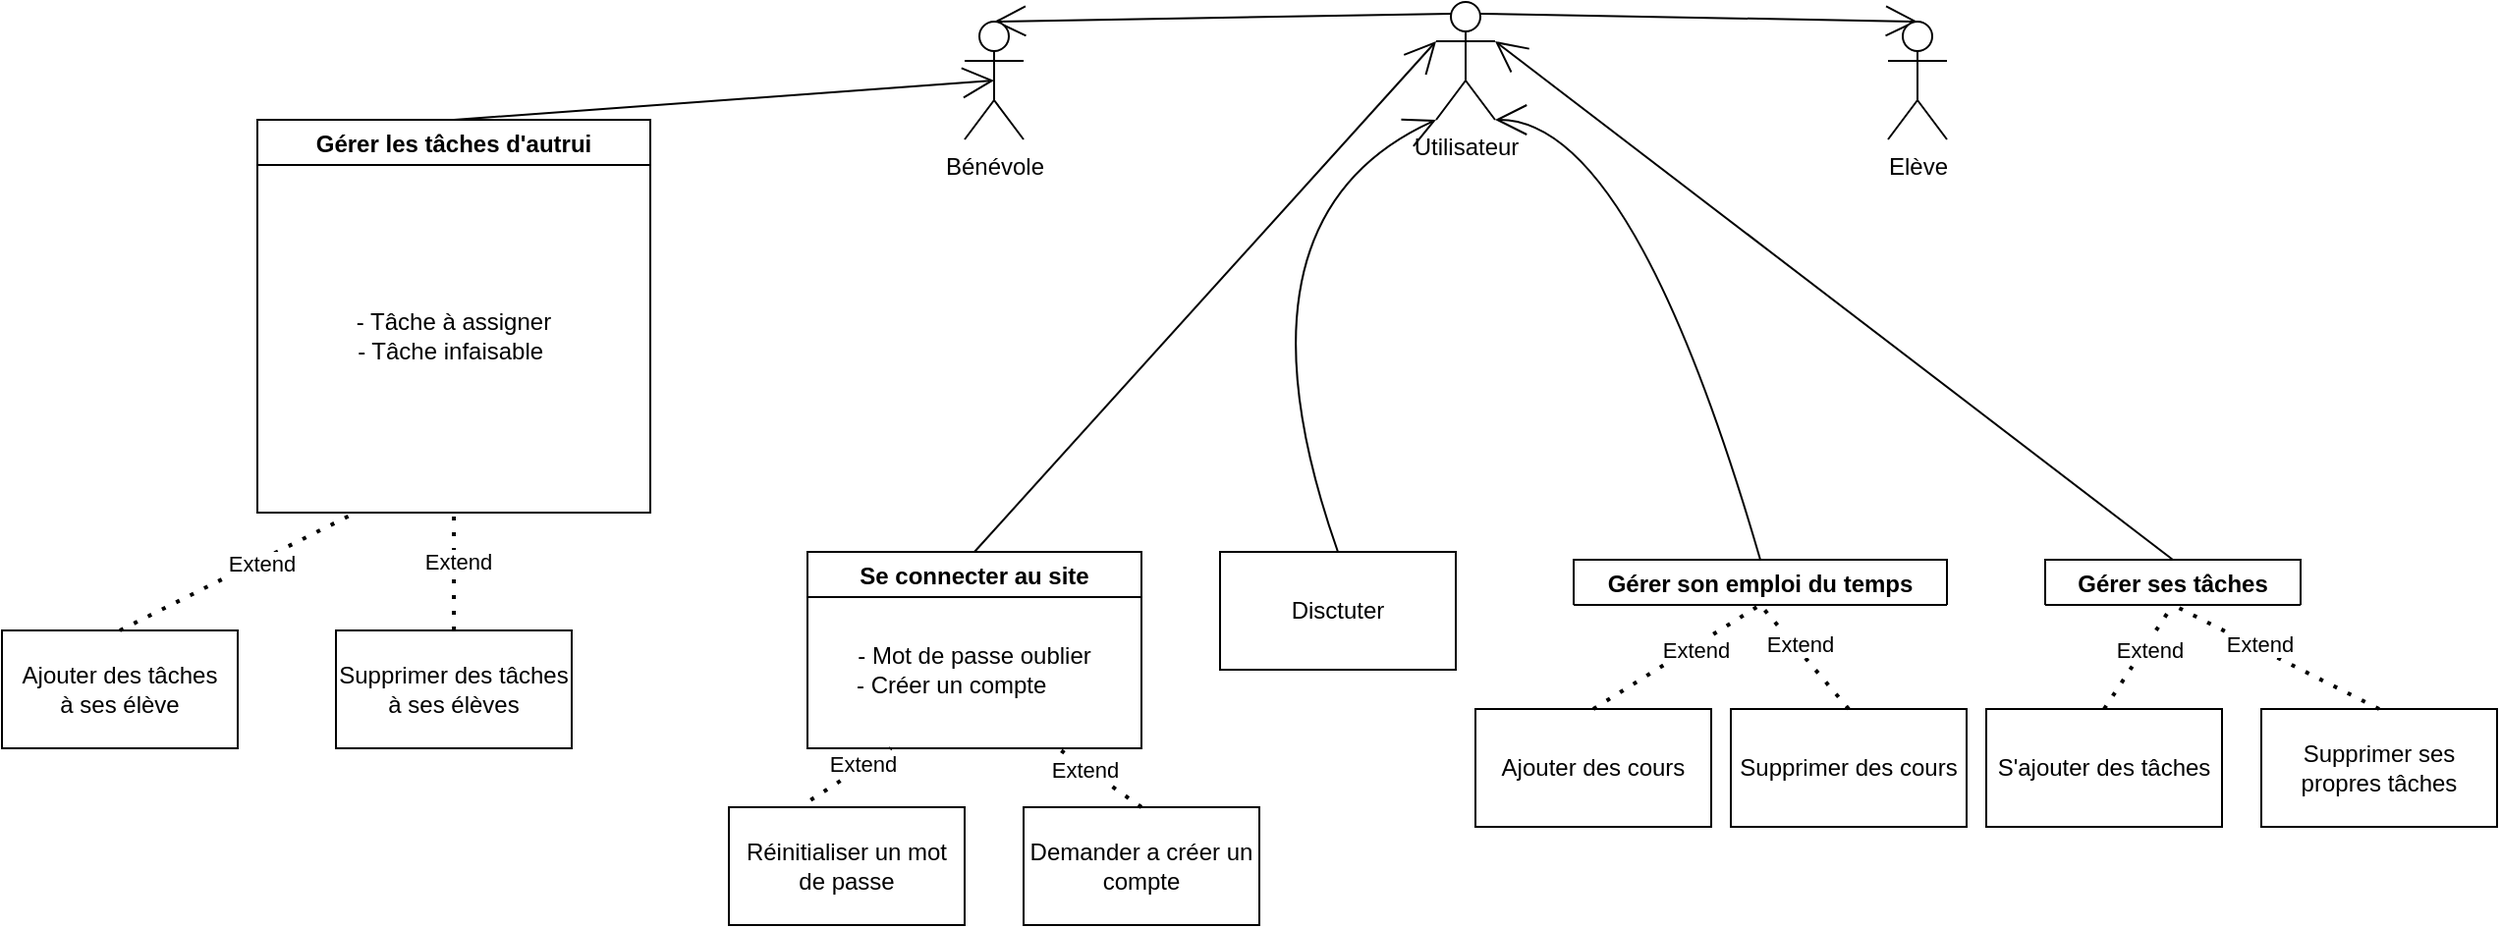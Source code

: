 <mxfile version="15.3.5" type="github">
  <diagram id="Z8IkhGXOmtMKK-Ey6uu2" name="Page-1">
    <mxGraphModel dx="2591" dy="752" grid="1" gridSize="10" guides="1" tooltips="1" connect="1" arrows="1" fold="1" page="1" pageScale="1" pageWidth="1169" pageHeight="827" math="0" shadow="0">
      <root>
        <mxCell id="0" />
        <mxCell id="1" parent="0" />
        <mxCell id="BRXC2my2U6kXCDdg7zXu-2" style="edgeStyle=none;curved=1;rounded=0;orthogonalLoop=1;jettySize=auto;html=1;exitX=0.25;exitY=0.1;exitDx=0;exitDy=0;exitPerimeter=0;entryX=0.5;entryY=0;entryDx=0;entryDy=0;entryPerimeter=0;endArrow=open;startSize=14;endSize=14;sourcePerimeterSpacing=8;targetPerimeterSpacing=8;" edge="1" parent="1" source="P2Td-0ABsb0LaM1drJ_Q-1" target="P2Td-0ABsb0LaM1drJ_Q-2">
          <mxGeometry relative="1" as="geometry" />
        </mxCell>
        <mxCell id="BRXC2my2U6kXCDdg7zXu-3" style="edgeStyle=none;curved=1;rounded=0;orthogonalLoop=1;jettySize=auto;html=1;exitX=0.75;exitY=0.1;exitDx=0;exitDy=0;exitPerimeter=0;entryX=0.5;entryY=0;entryDx=0;entryDy=0;entryPerimeter=0;endArrow=open;startSize=14;endSize=14;sourcePerimeterSpacing=8;targetPerimeterSpacing=8;" edge="1" parent="1" source="P2Td-0ABsb0LaM1drJ_Q-1" target="P2Td-0ABsb0LaM1drJ_Q-3">
          <mxGeometry relative="1" as="geometry" />
        </mxCell>
        <mxCell id="P2Td-0ABsb0LaM1drJ_Q-1" value="&lt;div&gt;Utilisateur&lt;/div&gt;" style="shape=umlActor;verticalLabelPosition=bottom;verticalAlign=top;html=1;outlineConnect=0;" parent="1" vertex="1">
          <mxGeometry x="650" y="30" width="30" height="60" as="geometry" />
        </mxCell>
        <mxCell id="P2Td-0ABsb0LaM1drJ_Q-2" value="Bénévole" style="shape=umlActor;verticalLabelPosition=bottom;verticalAlign=top;html=1;outlineConnect=0;" parent="1" vertex="1">
          <mxGeometry x="410" y="40" width="30" height="60" as="geometry" />
        </mxCell>
        <mxCell id="P2Td-0ABsb0LaM1drJ_Q-3" value="Elève" style="shape=umlActor;verticalLabelPosition=bottom;verticalAlign=top;html=1;outlineConnect=0;" parent="1" vertex="1">
          <mxGeometry x="880" y="40" width="30" height="60" as="geometry" />
        </mxCell>
        <mxCell id="BRXC2my2U6kXCDdg7zXu-5" style="edgeStyle=none;curved=1;rounded=0;orthogonalLoop=1;jettySize=auto;html=1;exitX=0.5;exitY=0;exitDx=0;exitDy=0;entryX=0;entryY=0.333;entryDx=0;entryDy=0;entryPerimeter=0;endArrow=open;startSize=14;endSize=14;sourcePerimeterSpacing=8;targetPerimeterSpacing=8;" edge="1" parent="1" source="P2Td-0ABsb0LaM1drJ_Q-7" target="P2Td-0ABsb0LaM1drJ_Q-1">
          <mxGeometry relative="1" as="geometry" />
        </mxCell>
        <mxCell id="P2Td-0ABsb0LaM1drJ_Q-7" value="Se connecter au site" style="swimlane;" parent="1" vertex="1">
          <mxGeometry x="330" y="310" width="170" height="100" as="geometry">
            <mxRectangle x="330" y="310" width="150" height="23" as="alternateBounds" />
          </mxGeometry>
        </mxCell>
        <mxCell id="P2Td-0ABsb0LaM1drJ_Q-8" value="&lt;div&gt;-&lt;span style=&quot;white-space: pre&quot;&gt;&lt;span style=&quot;white-space: pre&quot;&gt; &lt;/span&gt;Mot de passe oublier&lt;/span&gt;&lt;/div&gt;&lt;div&gt;&lt;span style=&quot;white-space: pre&quot;&gt;-&lt;span style=&quot;white-space: pre&quot;&gt; &lt;/span&gt;Créer un compte       &lt;br&gt;&lt;/span&gt;&lt;/div&gt;" style="text;html=1;strokeColor=none;fillColor=none;align=center;verticalAlign=middle;whiteSpace=wrap;rounded=0;" parent="P2Td-0ABsb0LaM1drJ_Q-7" vertex="1">
          <mxGeometry y="20" width="170" height="80" as="geometry" />
        </mxCell>
        <mxCell id="P2Td-0ABsb0LaM1drJ_Q-9" value="Réinitialiser un mot de passe" style="rounded=0;whiteSpace=wrap;html=1;" parent="1" vertex="1">
          <mxGeometry x="290" y="440" width="120" height="60" as="geometry" />
        </mxCell>
        <mxCell id="P2Td-0ABsb0LaM1drJ_Q-10" value="Demander a créer un compte" style="rounded=0;whiteSpace=wrap;html=1;" parent="1" vertex="1">
          <mxGeometry x="440" y="440" width="120" height="60" as="geometry" />
        </mxCell>
        <mxCell id="P2Td-0ABsb0LaM1drJ_Q-11" value="" style="endArrow=none;dashed=1;html=1;dashPattern=1 3;strokeWidth=2;exitX=0.347;exitY=-0.061;exitDx=0;exitDy=0;exitPerimeter=0;entryX=0.25;entryY=1;entryDx=0;entryDy=0;" parent="1" source="P2Td-0ABsb0LaM1drJ_Q-9" target="P2Td-0ABsb0LaM1drJ_Q-8" edge="1">
          <mxGeometry width="50" height="50" relative="1" as="geometry">
            <mxPoint x="40" y="520" as="sourcePoint" />
            <mxPoint x="90" y="460" as="targetPoint" />
          </mxGeometry>
        </mxCell>
        <mxCell id="P2Td-0ABsb0LaM1drJ_Q-12" value="Extend" style="edgeLabel;html=1;align=center;verticalAlign=middle;resizable=0;points=[];" parent="P2Td-0ABsb0LaM1drJ_Q-11" vertex="1" connectable="0">
          <mxGeometry x="0.32" y="1" relative="1" as="geometry">
            <mxPoint as="offset" />
          </mxGeometry>
        </mxCell>
        <mxCell id="P2Td-0ABsb0LaM1drJ_Q-13" value="" style="endArrow=none;dashed=1;html=1;dashPattern=1 3;strokeWidth=2;exitX=0.5;exitY=0;exitDx=0;exitDy=0;entryX=0.75;entryY=1;entryDx=0;entryDy=0;" parent="1" target="P2Td-0ABsb0LaM1drJ_Q-8" edge="1" source="P2Td-0ABsb0LaM1drJ_Q-10">
          <mxGeometry width="50" height="50" relative="1" as="geometry">
            <mxPoint x="190.0" y="540.0" as="sourcePoint" />
            <mxPoint x="230.86" y="453.66" as="targetPoint" />
          </mxGeometry>
        </mxCell>
        <mxCell id="P2Td-0ABsb0LaM1drJ_Q-14" value="Extend" style="edgeLabel;html=1;align=center;verticalAlign=middle;resizable=0;points=[];" parent="P2Td-0ABsb0LaM1drJ_Q-13" vertex="1" connectable="0">
          <mxGeometry x="0.32" y="1" relative="1" as="geometry">
            <mxPoint as="offset" />
          </mxGeometry>
        </mxCell>
        <mxCell id="BRXC2my2U6kXCDdg7zXu-7" style="edgeStyle=none;curved=1;rounded=0;orthogonalLoop=1;jettySize=auto;html=1;exitX=0.5;exitY=0;exitDx=0;exitDy=0;entryX=0;entryY=1;entryDx=0;entryDy=0;entryPerimeter=0;endArrow=open;startSize=14;endSize=14;sourcePerimeterSpacing=8;targetPerimeterSpacing=8;" edge="1" parent="1" source="P2Td-0ABsb0LaM1drJ_Q-15" target="P2Td-0ABsb0LaM1drJ_Q-1">
          <mxGeometry relative="1" as="geometry">
            <Array as="points">
              <mxPoint x="540" y="140" />
            </Array>
          </mxGeometry>
        </mxCell>
        <mxCell id="P2Td-0ABsb0LaM1drJ_Q-15" value="&lt;div&gt;Disctuter&lt;/div&gt;" style="rounded=0;whiteSpace=wrap;html=1;" parent="1" vertex="1">
          <mxGeometry x="540" y="310" width="120" height="60" as="geometry" />
        </mxCell>
        <mxCell id="BRXC2my2U6kXCDdg7zXu-6" style="edgeStyle=none;curved=1;rounded=0;orthogonalLoop=1;jettySize=auto;html=1;exitX=0.5;exitY=0;exitDx=0;exitDy=0;entryX=1;entryY=1;entryDx=0;entryDy=0;entryPerimeter=0;endArrow=open;startSize=14;endSize=14;sourcePerimeterSpacing=8;targetPerimeterSpacing=8;" edge="1" parent="1" source="P2Td-0ABsb0LaM1drJ_Q-16" target="P2Td-0ABsb0LaM1drJ_Q-1">
          <mxGeometry relative="1" as="geometry">
            <Array as="points">
              <mxPoint x="750" y="90" />
            </Array>
          </mxGeometry>
        </mxCell>
        <mxCell id="P2Td-0ABsb0LaM1drJ_Q-16" value="Gérer son emploi du temps" style="swimlane;" parent="1" vertex="1" collapsed="1">
          <mxGeometry x="720" y="314" width="190" height="23" as="geometry">
            <mxRectangle x="720" y="314" width="200" height="200" as="alternateBounds" />
          </mxGeometry>
        </mxCell>
        <mxCell id="P2Td-0ABsb0LaM1drJ_Q-21" value="Text" style="text;html=1;strokeColor=none;fillColor=none;align=center;verticalAlign=middle;whiteSpace=wrap;rounded=0;" parent="P2Td-0ABsb0LaM1drJ_Q-16" vertex="1">
          <mxGeometry y="20" width="200" height="180" as="geometry" />
        </mxCell>
        <mxCell id="BRXC2my2U6kXCDdg7zXu-8" style="edgeStyle=none;curved=1;rounded=0;orthogonalLoop=1;jettySize=auto;html=1;exitX=0.5;exitY=0;exitDx=0;exitDy=0;entryX=1;entryY=0.333;entryDx=0;entryDy=0;entryPerimeter=0;endArrow=open;startSize=14;endSize=14;sourcePerimeterSpacing=8;targetPerimeterSpacing=8;" edge="1" parent="1" source="P2Td-0ABsb0LaM1drJ_Q-18" target="P2Td-0ABsb0LaM1drJ_Q-1">
          <mxGeometry relative="1" as="geometry" />
        </mxCell>
        <mxCell id="P2Td-0ABsb0LaM1drJ_Q-18" value="Gérer ses tâches" style="swimlane;" parent="1" vertex="1" collapsed="1">
          <mxGeometry x="960" y="314" width="130" height="23" as="geometry">
            <mxRectangle x="960" y="314" width="200" height="200" as="alternateBounds" />
          </mxGeometry>
        </mxCell>
        <mxCell id="BRXC2my2U6kXCDdg7zXu-20" value="-" style="text;html=1;strokeColor=none;fillColor=none;align=center;verticalAlign=middle;whiteSpace=wrap;rounded=0;hachureGap=4;pointerEvents=0;" vertex="1" parent="P2Td-0ABsb0LaM1drJ_Q-18">
          <mxGeometry y="16" width="200" height="184" as="geometry" />
        </mxCell>
        <mxCell id="BRXC2my2U6kXCDdg7zXu-9" style="edgeStyle=none;curved=1;rounded=0;orthogonalLoop=1;jettySize=auto;html=1;exitX=0.5;exitY=0;exitDx=0;exitDy=0;entryX=0.5;entryY=0.5;entryDx=0;entryDy=0;entryPerimeter=0;endArrow=open;startSize=14;endSize=14;sourcePerimeterSpacing=8;targetPerimeterSpacing=8;" edge="1" parent="1" source="P2Td-0ABsb0LaM1drJ_Q-19" target="P2Td-0ABsb0LaM1drJ_Q-2">
          <mxGeometry relative="1" as="geometry" />
        </mxCell>
        <mxCell id="P2Td-0ABsb0LaM1drJ_Q-19" value="Gérer les tâches d&#39;autrui" style="swimlane;" parent="1" vertex="1">
          <mxGeometry x="50" y="90" width="200" height="200" as="geometry" />
        </mxCell>
        <mxCell id="BRXC2my2U6kXCDdg7zXu-10" value="&lt;div&gt;- Tâche à assigner &lt;br&gt;&lt;/div&gt;&lt;div&gt;- Tâche infaisable&amp;nbsp; &lt;br&gt;&lt;/div&gt;" style="text;html=1;strokeColor=none;fillColor=none;align=center;verticalAlign=middle;whiteSpace=wrap;rounded=0;hachureGap=4;pointerEvents=0;" vertex="1" parent="P2Td-0ABsb0LaM1drJ_Q-19">
          <mxGeometry y="20" width="200" height="180" as="geometry" />
        </mxCell>
        <mxCell id="BRXC2my2U6kXCDdg7zXu-11" value="&lt;div&gt;Ajouter des tâches &lt;br&gt;&lt;/div&gt;&lt;div&gt;à ses élève&lt;br&gt;&lt;/div&gt;" style="rounded=0;whiteSpace=wrap;html=1;hachureGap=4;pointerEvents=0;" vertex="1" parent="1">
          <mxGeometry x="-80" y="350" width="120" height="60" as="geometry" />
        </mxCell>
        <mxCell id="BRXC2my2U6kXCDdg7zXu-12" value="Supprimer des tâches à ses élèves" style="rounded=0;whiteSpace=wrap;html=1;hachureGap=4;pointerEvents=0;" vertex="1" parent="1">
          <mxGeometry x="90" y="350" width="120" height="60" as="geometry" />
        </mxCell>
        <mxCell id="BRXC2my2U6kXCDdg7zXu-13" value="" style="endArrow=none;dashed=1;html=1;dashPattern=1 3;strokeWidth=2;startSize=14;endSize=14;sourcePerimeterSpacing=8;targetPerimeterSpacing=8;entryX=0.25;entryY=1;entryDx=0;entryDy=0;exitX=0.5;exitY=0;exitDx=0;exitDy=0;" edge="1" parent="1" source="BRXC2my2U6kXCDdg7zXu-11" target="BRXC2my2U6kXCDdg7zXu-10">
          <mxGeometry width="50" height="50" relative="1" as="geometry">
            <mxPoint x="-10" y="330" as="sourcePoint" />
            <mxPoint x="30" y="300" as="targetPoint" />
          </mxGeometry>
        </mxCell>
        <mxCell id="BRXC2my2U6kXCDdg7zXu-15" value="&lt;div&gt;Extend&lt;/div&gt;" style="edgeLabel;html=1;align=center;verticalAlign=middle;resizable=0;points=[];" vertex="1" connectable="0" parent="BRXC2my2U6kXCDdg7zXu-13">
          <mxGeometry x="0.187" y="-2" relative="1" as="geometry">
            <mxPoint as="offset" />
          </mxGeometry>
        </mxCell>
        <mxCell id="BRXC2my2U6kXCDdg7zXu-16" value="" style="endArrow=none;dashed=1;html=1;dashPattern=1 3;strokeWidth=2;startSize=14;endSize=14;sourcePerimeterSpacing=8;targetPerimeterSpacing=8;entryX=0.5;entryY=1;entryDx=0;entryDy=0;exitX=0.5;exitY=0;exitDx=0;exitDy=0;" edge="1" parent="1" source="BRXC2my2U6kXCDdg7zXu-12" target="BRXC2my2U6kXCDdg7zXu-10">
          <mxGeometry width="50" height="50" relative="1" as="geometry">
            <mxPoint x="20" y="360" as="sourcePoint" />
            <mxPoint x="140" y="300" as="targetPoint" />
          </mxGeometry>
        </mxCell>
        <mxCell id="BRXC2my2U6kXCDdg7zXu-17" value="&lt;div&gt;Extend&lt;/div&gt;" style="edgeLabel;html=1;align=center;verticalAlign=middle;resizable=0;points=[];" vertex="1" connectable="0" parent="BRXC2my2U6kXCDdg7zXu-16">
          <mxGeometry x="0.187" y="-2" relative="1" as="geometry">
            <mxPoint as="offset" />
          </mxGeometry>
        </mxCell>
        <mxCell id="BRXC2my2U6kXCDdg7zXu-18" value="Ajouter des cours " style="rounded=0;whiteSpace=wrap;html=1;hachureGap=4;pointerEvents=0;" vertex="1" parent="1">
          <mxGeometry x="670" y="390" width="120" height="60" as="geometry" />
        </mxCell>
        <mxCell id="BRXC2my2U6kXCDdg7zXu-19" value="Supprimer des cours " style="rounded=0;whiteSpace=wrap;html=1;hachureGap=4;pointerEvents=0;" vertex="1" parent="1">
          <mxGeometry x="800" y="390" width="120" height="60" as="geometry" />
        </mxCell>
        <mxCell id="BRXC2my2U6kXCDdg7zXu-21" value="&lt;div&gt;S&#39;ajouter des tâches &lt;br&gt;&lt;/div&gt;" style="rounded=0;whiteSpace=wrap;html=1;hachureGap=4;pointerEvents=0;" vertex="1" parent="1">
          <mxGeometry x="930" y="390" width="120" height="60" as="geometry" />
        </mxCell>
        <mxCell id="BRXC2my2U6kXCDdg7zXu-22" value="Supprimer ses propres tâches" style="rounded=0;whiteSpace=wrap;html=1;hachureGap=4;pointerEvents=0;" vertex="1" parent="1">
          <mxGeometry x="1070" y="390" width="120" height="60" as="geometry" />
        </mxCell>
        <mxCell id="BRXC2my2U6kXCDdg7zXu-23" value="" style="endArrow=none;dashed=1;html=1;dashPattern=1 3;strokeWidth=2;startSize=14;endSize=14;sourcePerimeterSpacing=8;targetPerimeterSpacing=8;exitX=0.5;exitY=0;exitDx=0;exitDy=0;entryX=0.5;entryY=1;entryDx=0;entryDy=0;" edge="1" parent="1" source="BRXC2my2U6kXCDdg7zXu-18" target="P2Td-0ABsb0LaM1drJ_Q-16">
          <mxGeometry width="50" height="50" relative="1" as="geometry">
            <mxPoint x="690" y="400" as="sourcePoint" />
            <mxPoint x="820" y="360" as="targetPoint" />
          </mxGeometry>
        </mxCell>
        <mxCell id="BRXC2my2U6kXCDdg7zXu-24" value="&lt;div&gt;Extend&lt;/div&gt;" style="edgeLabel;html=1;align=center;verticalAlign=middle;resizable=0;points=[];" vertex="1" connectable="0" parent="BRXC2my2U6kXCDdg7zXu-23">
          <mxGeometry x="0.187" y="-2" relative="1" as="geometry">
            <mxPoint as="offset" />
          </mxGeometry>
        </mxCell>
        <mxCell id="BRXC2my2U6kXCDdg7zXu-25" value="" style="endArrow=none;dashed=1;html=1;dashPattern=1 3;strokeWidth=2;startSize=14;endSize=14;sourcePerimeterSpacing=8;targetPerimeterSpacing=8;exitX=0.5;exitY=0;exitDx=0;exitDy=0;entryX=0.5;entryY=1;entryDx=0;entryDy=0;" edge="1" parent="1" source="BRXC2my2U6kXCDdg7zXu-19" target="P2Td-0ABsb0LaM1drJ_Q-16">
          <mxGeometry width="50" height="50" relative="1" as="geometry">
            <mxPoint x="740" y="400" as="sourcePoint" />
            <mxPoint x="825" y="347" as="targetPoint" />
          </mxGeometry>
        </mxCell>
        <mxCell id="BRXC2my2U6kXCDdg7zXu-26" value="&lt;div&gt;Extend&lt;/div&gt;" style="edgeLabel;html=1;align=center;verticalAlign=middle;resizable=0;points=[];" vertex="1" connectable="0" parent="BRXC2my2U6kXCDdg7zXu-25">
          <mxGeometry x="0.187" y="-2" relative="1" as="geometry">
            <mxPoint as="offset" />
          </mxGeometry>
        </mxCell>
        <mxCell id="BRXC2my2U6kXCDdg7zXu-27" value="" style="endArrow=none;dashed=1;html=1;dashPattern=1 3;strokeWidth=2;startSize=14;endSize=14;sourcePerimeterSpacing=8;targetPerimeterSpacing=8;exitX=0.5;exitY=0;exitDx=0;exitDy=0;entryX=0.5;entryY=1;entryDx=0;entryDy=0;" edge="1" parent="1" source="BRXC2my2U6kXCDdg7zXu-21" target="P2Td-0ABsb0LaM1drJ_Q-18">
          <mxGeometry width="50" height="50" relative="1" as="geometry">
            <mxPoint x="900" y="390" as="sourcePoint" />
            <mxPoint x="985" y="337" as="targetPoint" />
          </mxGeometry>
        </mxCell>
        <mxCell id="BRXC2my2U6kXCDdg7zXu-28" value="&lt;div&gt;Extend&lt;/div&gt;" style="edgeLabel;html=1;align=center;verticalAlign=middle;resizable=0;points=[];" vertex="1" connectable="0" parent="BRXC2my2U6kXCDdg7zXu-27">
          <mxGeometry x="0.187" y="-2" relative="1" as="geometry">
            <mxPoint as="offset" />
          </mxGeometry>
        </mxCell>
        <mxCell id="BRXC2my2U6kXCDdg7zXu-29" value="" style="endArrow=none;dashed=1;html=1;dashPattern=1 3;strokeWidth=2;startSize=14;endSize=14;sourcePerimeterSpacing=8;targetPerimeterSpacing=8;exitX=0.5;exitY=0;exitDx=0;exitDy=0;entryX=0.5;entryY=1;entryDx=0;entryDy=0;" edge="1" parent="1" source="BRXC2my2U6kXCDdg7zXu-22" target="P2Td-0ABsb0LaM1drJ_Q-18">
          <mxGeometry width="50" height="50" relative="1" as="geometry">
            <mxPoint x="1080" y="400" as="sourcePoint" />
            <mxPoint x="1100" y="340" as="targetPoint" />
          </mxGeometry>
        </mxCell>
        <mxCell id="BRXC2my2U6kXCDdg7zXu-30" value="&lt;div&gt;Extend&lt;/div&gt;" style="edgeLabel;html=1;align=center;verticalAlign=middle;resizable=0;points=[];" vertex="1" connectable="0" parent="BRXC2my2U6kXCDdg7zXu-29">
          <mxGeometry x="0.187" y="-2" relative="1" as="geometry">
            <mxPoint as="offset" />
          </mxGeometry>
        </mxCell>
      </root>
    </mxGraphModel>
  </diagram>
</mxfile>
